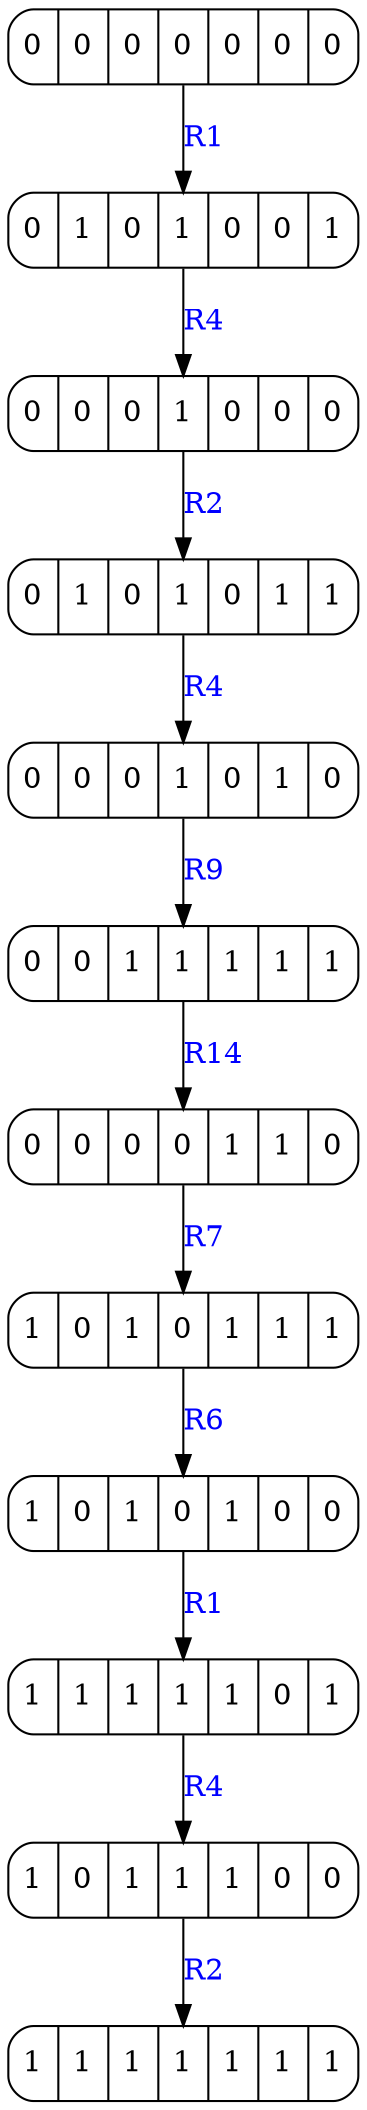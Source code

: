 digraph G {
node [margin=0.1 width=0.5 shape=record style=rounded]
edge[fontcolor=blue]
23[label=" 1 | 1 | 1 | 1 | 1 | 1 | 1 " ];
22 -> 23[label="R2"];
22[label=" 1 | 0 | 1 | 1 | 1 | 0 | 0 " ];
21 -> 22[label="R4"];
21[label=" 1 | 1 | 1 | 1 | 1 | 0 | 1 " ];
20 -> 21[label="R1"];
20[label=" 1 | 0 | 1 | 0 | 1 | 0 | 0 " ];
19 -> 20[label="R6"];
19[label=" 1 | 0 | 1 | 0 | 1 | 1 | 1 " ];
18 -> 19[label="R7"];
18[label=" 0 | 0 | 0 | 0 | 1 | 1 | 0 " ];
17 -> 18[label="R14"];
17[label=" 0 | 0 | 1 | 1 | 1 | 1 | 1 " ];
16 -> 17[label="R9"];
16[label=" 0 | 0 | 0 | 1 | 0 | 1 | 0 " ];
3 -> 16[label="R4"];
3[label=" 0 | 1 | 0 | 1 | 0 | 1 | 1 " ];
2 -> 3[label="R2"];
2[label=" 0 | 0 | 0 | 1 | 0 | 0 | 0 " ];
1 -> 2[label="R4"];
1[label=" 0 | 1 | 0 | 1 | 0 | 0 | 1 " ];
0 -> 1[label="R1"];
0[label=" 0 | 0 | 0 | 0 | 0 | 0 | 0 " ];
}